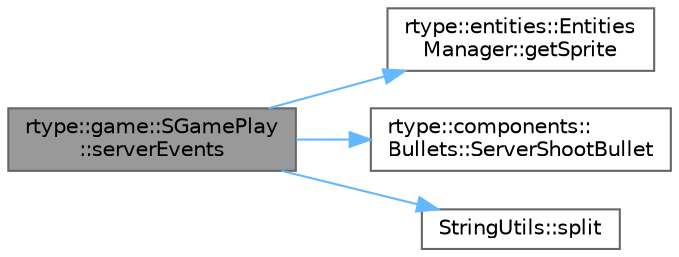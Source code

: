 digraph "rtype::game::SGamePlay::serverEvents"
{
 // LATEX_PDF_SIZE
  bgcolor="transparent";
  edge [fontname=Helvetica,fontsize=10,labelfontname=Helvetica,labelfontsize=10];
  node [fontname=Helvetica,fontsize=10,shape=box,height=0.2,width=0.4];
  rankdir="LR";
  Node1 [label="rtype::game::SGamePlay\l::serverEvents",height=0.2,width=0.4,color="gray40", fillcolor="grey60", style="filled", fontcolor="black",tooltip=" "];
  Node1 -> Node2 [color="steelblue1",style="solid"];
  Node2 [label="rtype::entities::Entities\lManager::getSprite",height=0.2,width=0.4,color="grey40", fillcolor="white", style="filled",URL="$classrtype_1_1entities_1_1EntitiesManager.html#ad8f4837cb81e312fb190f5cd4ec00a88",tooltip="This function is used to get the sprite of an entity."];
  Node1 -> Node3 [color="steelblue1",style="solid"];
  Node3 [label="rtype::components::\lBullets::ServerShootBullet",height=0.2,width=0.4,color="grey40", fillcolor="white", style="filled",URL="$classrtype_1_1components_1_1Bullets.html#af3019968c88c7d5a2e6bbc3033b82930",tooltip="Function to shoot a bullet for the server."];
  Node1 -> Node4 [color="steelblue1",style="solid"];
  Node4 [label="StringUtils::split",height=0.2,width=0.4,color="grey40", fillcolor="white", style="filled",URL="$classStringUtils.html#aaced9fe8e9f4888632792cff439e9497",tooltip="Split a string."];
}
